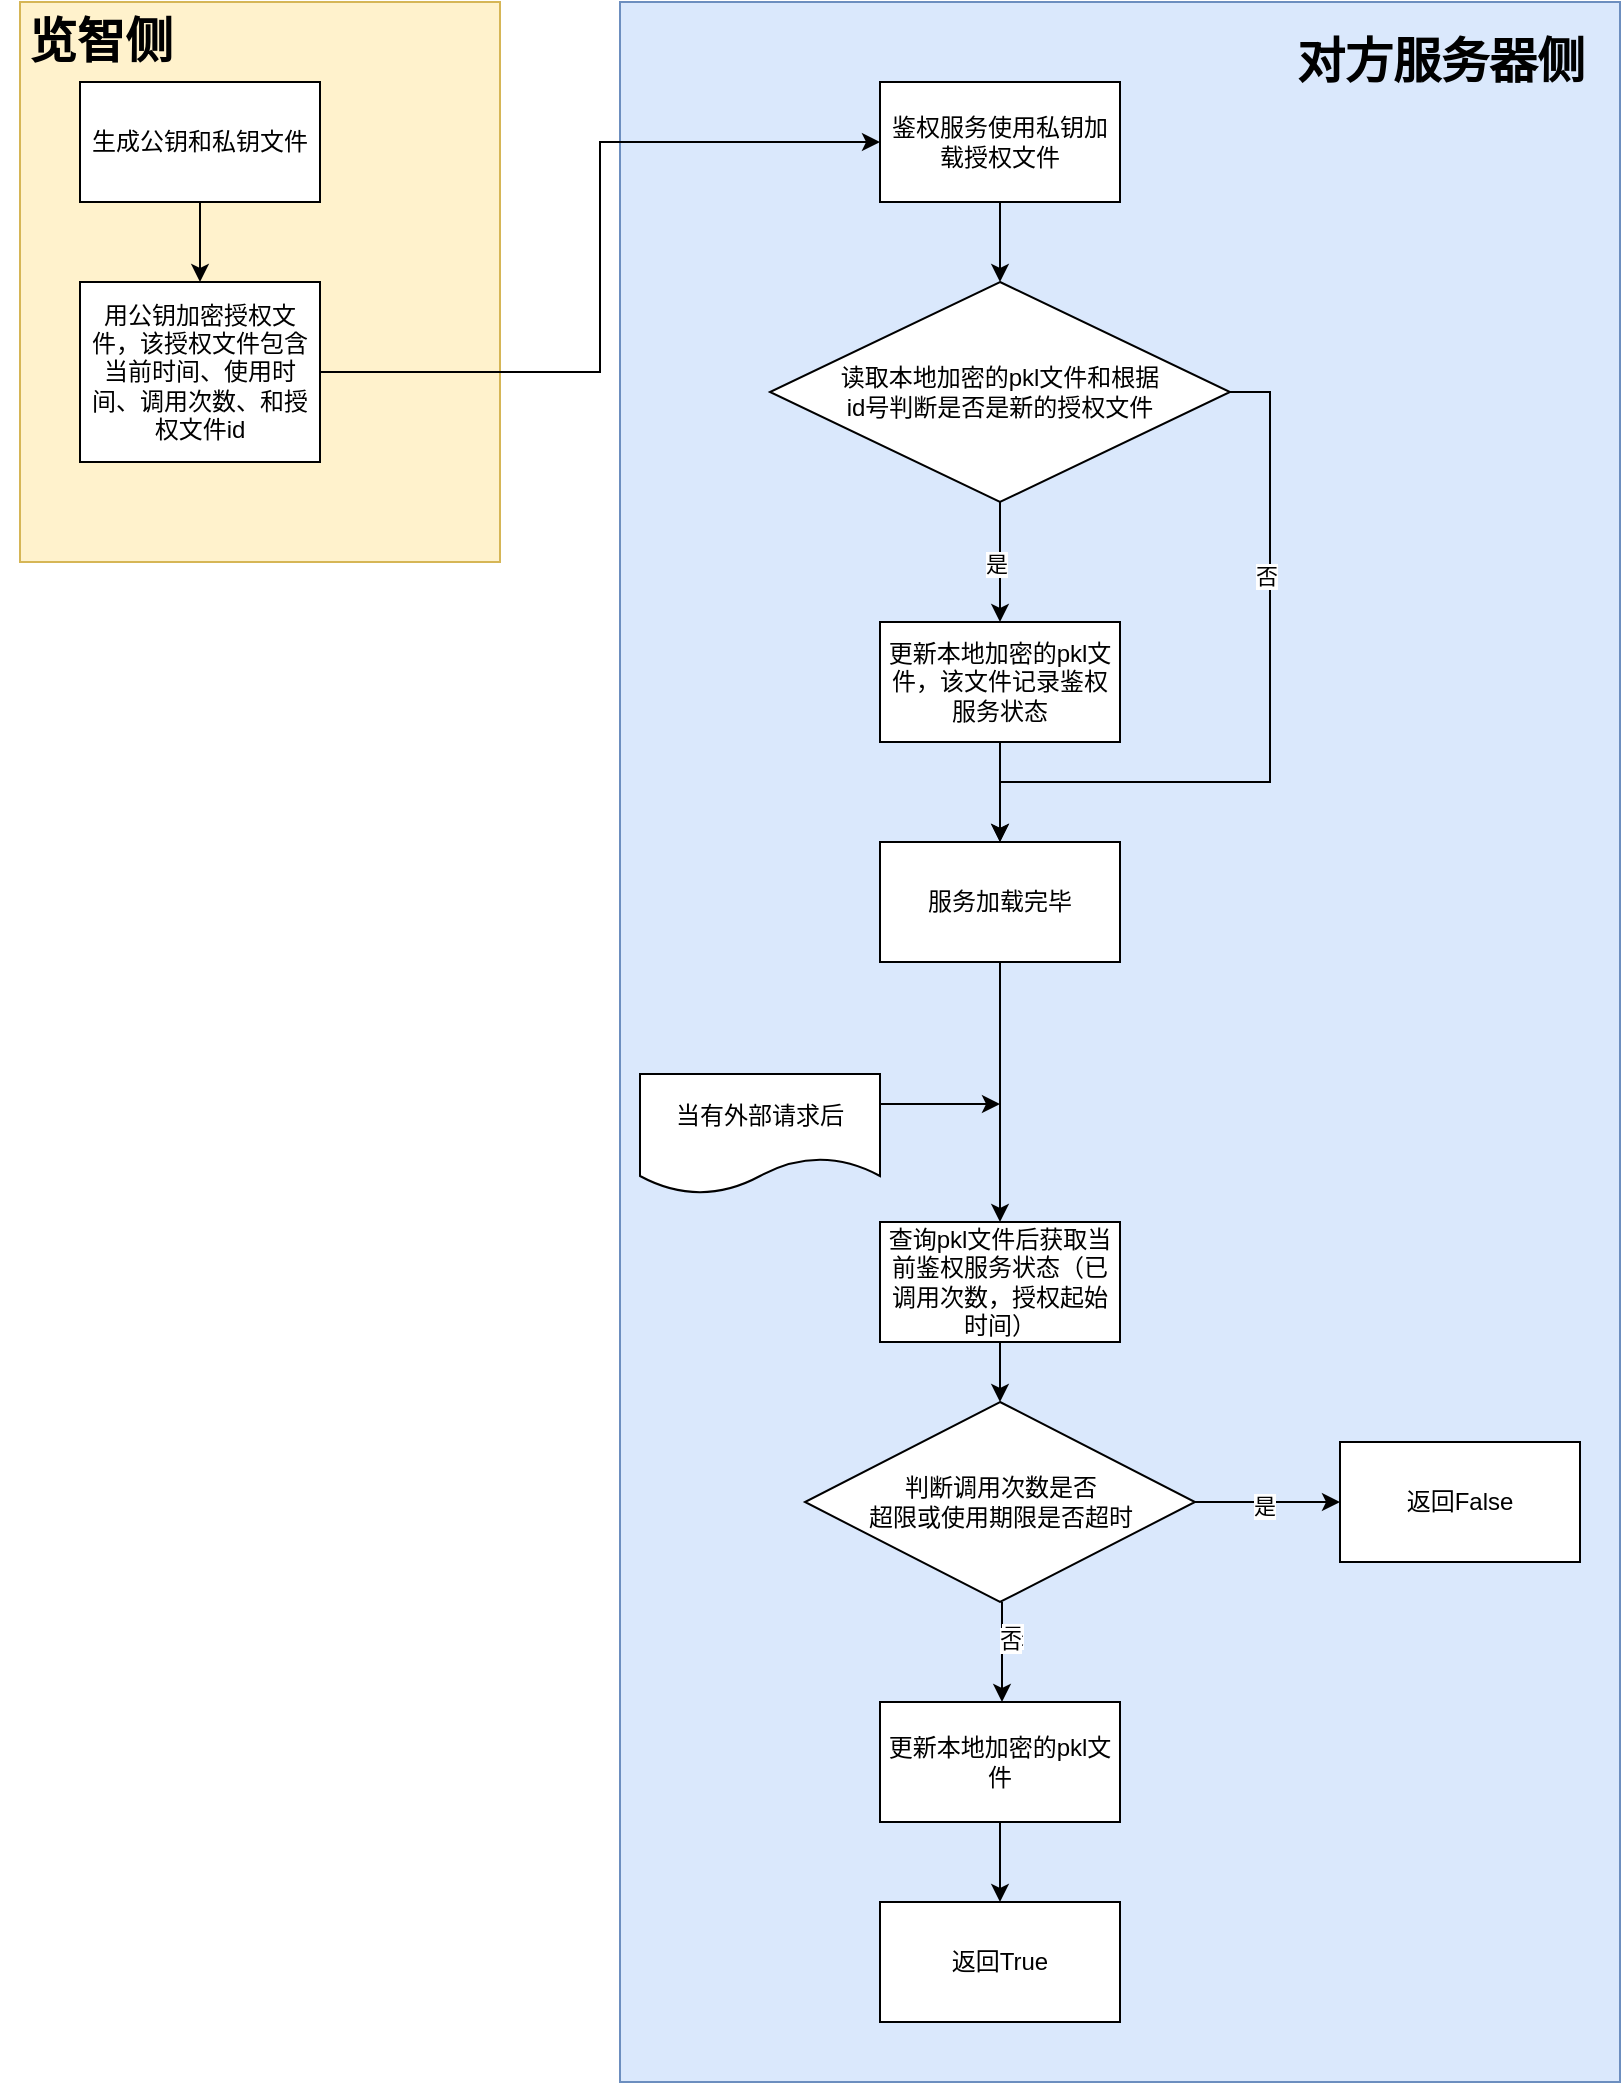 <mxfile version="24.7.14">
  <diagram name="Page-1" id="jjtNCCXJwxjibi0O1gz5">
    <mxGraphModel dx="2000" dy="1163" grid="1" gridSize="10" guides="1" tooltips="1" connect="1" arrows="1" fold="1" page="1" pageScale="1" pageWidth="850" pageHeight="1100" math="0" shadow="0">
      <root>
        <mxCell id="0" />
        <mxCell id="1" parent="0" />
        <mxCell id="pU8MznzVKb6HY-WG7ddG-42" value="" style="rounded=0;whiteSpace=wrap;html=1;fillColor=#dae8fc;strokeColor=#6c8ebf;" vertex="1" parent="1">
          <mxGeometry x="380" y="120" width="500" height="1040" as="geometry" />
        </mxCell>
        <mxCell id="pU8MznzVKb6HY-WG7ddG-40" value="" style="rounded=0;whiteSpace=wrap;html=1;fillColor=#fff2cc;strokeColor=#d6b656;align=left;" vertex="1" parent="1">
          <mxGeometry x="80" y="120" width="240" height="280" as="geometry" />
        </mxCell>
        <mxCell id="pU8MznzVKb6HY-WG7ddG-3" style="edgeStyle=orthogonalEdgeStyle;rounded=0;orthogonalLoop=1;jettySize=auto;html=1;exitX=0.5;exitY=1;exitDx=0;exitDy=0;entryX=0.5;entryY=0;entryDx=0;entryDy=0;" edge="1" parent="1" source="pU8MznzVKb6HY-WG7ddG-1" target="pU8MznzVKb6HY-WG7ddG-2">
          <mxGeometry relative="1" as="geometry" />
        </mxCell>
        <mxCell id="pU8MznzVKb6HY-WG7ddG-1" value="生成公钥和私钥文件" style="rounded=0;whiteSpace=wrap;html=1;" vertex="1" parent="1">
          <mxGeometry x="110" y="160" width="120" height="60" as="geometry" />
        </mxCell>
        <mxCell id="pU8MznzVKb6HY-WG7ddG-9" style="edgeStyle=orthogonalEdgeStyle;rounded=0;orthogonalLoop=1;jettySize=auto;html=1;exitX=1;exitY=0.5;exitDx=0;exitDy=0;entryX=0;entryY=0.5;entryDx=0;entryDy=0;" edge="1" parent="1" source="pU8MznzVKb6HY-WG7ddG-2" target="pU8MznzVKb6HY-WG7ddG-4">
          <mxGeometry relative="1" as="geometry" />
        </mxCell>
        <mxCell id="pU8MznzVKb6HY-WG7ddG-2" value="用公钥加密授权文件，该授权文件包含当前时间、使用时间、调用次数、和授权文件id" style="rounded=0;whiteSpace=wrap;html=1;" vertex="1" parent="1">
          <mxGeometry x="110" y="260" width="120" height="90" as="geometry" />
        </mxCell>
        <mxCell id="pU8MznzVKb6HY-WG7ddG-6" style="edgeStyle=orthogonalEdgeStyle;rounded=0;orthogonalLoop=1;jettySize=auto;html=1;exitX=0.5;exitY=1;exitDx=0;exitDy=0;entryX=0.5;entryY=0;entryDx=0;entryDy=0;" edge="1" parent="1" source="pU8MznzVKb6HY-WG7ddG-4">
          <mxGeometry relative="1" as="geometry">
            <mxPoint x="570" y="260" as="targetPoint" />
          </mxGeometry>
        </mxCell>
        <mxCell id="pU8MznzVKb6HY-WG7ddG-4" value="鉴权服务使用私钥加载授权文件" style="rounded=0;whiteSpace=wrap;html=1;" vertex="1" parent="1">
          <mxGeometry x="510" y="160" width="120" height="60" as="geometry" />
        </mxCell>
        <mxCell id="pU8MznzVKb6HY-WG7ddG-13" style="edgeStyle=orthogonalEdgeStyle;rounded=0;orthogonalLoop=1;jettySize=auto;html=1;exitX=0.5;exitY=1;exitDx=0;exitDy=0;" edge="1" parent="1" source="pU8MznzVKb6HY-WG7ddG-8" target="pU8MznzVKb6HY-WG7ddG-12">
          <mxGeometry relative="1" as="geometry" />
        </mxCell>
        <mxCell id="pU8MznzVKb6HY-WG7ddG-14" value="是" style="edgeLabel;html=1;align=center;verticalAlign=middle;resizable=0;points=[];" vertex="1" connectable="0" parent="pU8MznzVKb6HY-WG7ddG-13">
          <mxGeometry x="0.033" y="-2" relative="1" as="geometry">
            <mxPoint as="offset" />
          </mxGeometry>
        </mxCell>
        <mxCell id="pU8MznzVKb6HY-WG7ddG-18" style="edgeStyle=orthogonalEdgeStyle;rounded=0;orthogonalLoop=1;jettySize=auto;html=1;exitX=1;exitY=0.5;exitDx=0;exitDy=0;entryX=0.5;entryY=0;entryDx=0;entryDy=0;" edge="1" parent="1" source="pU8MznzVKb6HY-WG7ddG-8">
          <mxGeometry relative="1" as="geometry">
            <mxPoint x="570" y="540" as="targetPoint" />
            <Array as="points">
              <mxPoint x="705" y="315" />
              <mxPoint x="705" y="510" />
              <mxPoint x="570" y="510" />
            </Array>
          </mxGeometry>
        </mxCell>
        <mxCell id="pU8MznzVKb6HY-WG7ddG-19" value="否" style="edgeLabel;html=1;align=center;verticalAlign=middle;resizable=0;points=[];" vertex="1" connectable="0" parent="pU8MznzVKb6HY-WG7ddG-18">
          <mxGeometry x="-0.41" y="-2" relative="1" as="geometry">
            <mxPoint as="offset" />
          </mxGeometry>
        </mxCell>
        <mxCell id="pU8MznzVKb6HY-WG7ddG-8" value="读取本地加密的pkl文件和根据&lt;div&gt;i&lt;span style=&quot;background-color: initial;&quot;&gt;d号判断是否是新的授权文件&lt;/span&gt;&lt;/div&gt;" style="rhombus;whiteSpace=wrap;html=1;" vertex="1" parent="1">
          <mxGeometry x="455" y="260" width="230" height="110" as="geometry" />
        </mxCell>
        <mxCell id="pU8MznzVKb6HY-WG7ddG-16" style="edgeStyle=orthogonalEdgeStyle;rounded=0;orthogonalLoop=1;jettySize=auto;html=1;exitX=0.5;exitY=1;exitDx=0;exitDy=0;" edge="1" parent="1" source="pU8MznzVKb6HY-WG7ddG-12">
          <mxGeometry relative="1" as="geometry">
            <mxPoint x="570" y="540" as="targetPoint" />
          </mxGeometry>
        </mxCell>
        <mxCell id="pU8MznzVKb6HY-WG7ddG-12" value="更新本地加密的pkl文件，该文件记录鉴权服务状态" style="rounded=0;whiteSpace=wrap;html=1;" vertex="1" parent="1">
          <mxGeometry x="510" y="430" width="120" height="60" as="geometry" />
        </mxCell>
        <mxCell id="pU8MznzVKb6HY-WG7ddG-29" style="edgeStyle=orthogonalEdgeStyle;rounded=0;orthogonalLoop=1;jettySize=auto;html=1;exitX=0.5;exitY=1;exitDx=0;exitDy=0;entryX=0.5;entryY=0;entryDx=0;entryDy=0;" edge="1" parent="1" source="pU8MznzVKb6HY-WG7ddG-21" target="pU8MznzVKb6HY-WG7ddG-28">
          <mxGeometry relative="1" as="geometry" />
        </mxCell>
        <mxCell id="pU8MznzVKb6HY-WG7ddG-21" value="服务加载完毕" style="rounded=0;whiteSpace=wrap;html=1;" vertex="1" parent="1">
          <mxGeometry x="510" y="540" width="120" height="60" as="geometry" />
        </mxCell>
        <mxCell id="pU8MznzVKb6HY-WG7ddG-25" style="edgeStyle=orthogonalEdgeStyle;rounded=0;orthogonalLoop=1;jettySize=auto;html=1;exitX=1;exitY=0.25;exitDx=0;exitDy=0;" edge="1" parent="1" source="pU8MznzVKb6HY-WG7ddG-23">
          <mxGeometry relative="1" as="geometry">
            <mxPoint x="570" y="671" as="targetPoint" />
          </mxGeometry>
        </mxCell>
        <mxCell id="pU8MznzVKb6HY-WG7ddG-23" value="当有外部请求后" style="shape=document;whiteSpace=wrap;html=1;boundedLbl=1;" vertex="1" parent="1">
          <mxGeometry x="390" y="656" width="120" height="60" as="geometry" />
        </mxCell>
        <mxCell id="pU8MznzVKb6HY-WG7ddG-31" style="edgeStyle=orthogonalEdgeStyle;rounded=0;orthogonalLoop=1;jettySize=auto;html=1;exitX=0.5;exitY=1;exitDx=0;exitDy=0;" edge="1" parent="1">
          <mxGeometry relative="1" as="geometry">
            <mxPoint x="571" y="970" as="targetPoint" />
            <mxPoint x="571" y="920" as="sourcePoint" />
          </mxGeometry>
        </mxCell>
        <mxCell id="pU8MznzVKb6HY-WG7ddG-33" value="是" style="edgeLabel;html=1;align=center;verticalAlign=middle;resizable=0;points=[];" vertex="1" connectable="0" parent="pU8MznzVKb6HY-WG7ddG-31">
          <mxGeometry x="-0.327" y="5" relative="1" as="geometry">
            <mxPoint as="offset" />
          </mxGeometry>
        </mxCell>
        <mxCell id="pU8MznzVKb6HY-WG7ddG-37" value="否" style="edgeLabel;html=1;align=center;verticalAlign=middle;resizable=0;points=[];" vertex="1" connectable="0" parent="pU8MznzVKb6HY-WG7ddG-31">
          <mxGeometry x="-0.24" y="4" relative="1" as="geometry">
            <mxPoint as="offset" />
          </mxGeometry>
        </mxCell>
        <mxCell id="pU8MznzVKb6HY-WG7ddG-32" style="edgeStyle=orthogonalEdgeStyle;rounded=0;orthogonalLoop=1;jettySize=auto;html=1;exitX=1;exitY=0.5;exitDx=0;exitDy=0;" edge="1" parent="1" source="pU8MznzVKb6HY-WG7ddG-27">
          <mxGeometry relative="1" as="geometry">
            <mxPoint x="740" y="870" as="targetPoint" />
          </mxGeometry>
        </mxCell>
        <mxCell id="pU8MznzVKb6HY-WG7ddG-38" value="是" style="edgeLabel;html=1;align=center;verticalAlign=middle;resizable=0;points=[];" vertex="1" connectable="0" parent="pU8MznzVKb6HY-WG7ddG-32">
          <mxGeometry x="-0.055" y="-2" relative="1" as="geometry">
            <mxPoint as="offset" />
          </mxGeometry>
        </mxCell>
        <mxCell id="pU8MznzVKb6HY-WG7ddG-27" value="判断调用次数是否&lt;div&gt;超限或使用期限是否超时&lt;/div&gt;" style="rhombus;whiteSpace=wrap;html=1;" vertex="1" parent="1">
          <mxGeometry x="472.5" y="820" width="195" height="100" as="geometry" />
        </mxCell>
        <mxCell id="pU8MznzVKb6HY-WG7ddG-30" style="edgeStyle=orthogonalEdgeStyle;rounded=0;orthogonalLoop=1;jettySize=auto;html=1;exitX=0.5;exitY=1;exitDx=0;exitDy=0;entryX=0.5;entryY=0;entryDx=0;entryDy=0;" edge="1" parent="1" source="pU8MznzVKb6HY-WG7ddG-28" target="pU8MznzVKb6HY-WG7ddG-27">
          <mxGeometry relative="1" as="geometry" />
        </mxCell>
        <mxCell id="pU8MznzVKb6HY-WG7ddG-28" value="查询pkl文件后获取当前鉴权服务状态（已调用次数，授权起始时间）" style="rounded=0;whiteSpace=wrap;html=1;" vertex="1" parent="1">
          <mxGeometry x="510" y="730" width="120" height="60" as="geometry" />
        </mxCell>
        <mxCell id="pU8MznzVKb6HY-WG7ddG-35" style="edgeStyle=orthogonalEdgeStyle;rounded=0;orthogonalLoop=1;jettySize=auto;html=1;exitX=0.5;exitY=1;exitDx=0;exitDy=0;" edge="1" parent="1" source="pU8MznzVKb6HY-WG7ddG-34">
          <mxGeometry relative="1" as="geometry">
            <mxPoint x="570" y="1070" as="targetPoint" />
          </mxGeometry>
        </mxCell>
        <mxCell id="pU8MznzVKb6HY-WG7ddG-34" value="更新本地加密的pkl文件" style="rounded=0;whiteSpace=wrap;html=1;" vertex="1" parent="1">
          <mxGeometry x="510" y="970" width="120" height="60" as="geometry" />
        </mxCell>
        <mxCell id="pU8MznzVKb6HY-WG7ddG-36" value="返回True" style="rounded=0;whiteSpace=wrap;html=1;" vertex="1" parent="1">
          <mxGeometry x="510" y="1070" width="120" height="60" as="geometry" />
        </mxCell>
        <mxCell id="pU8MznzVKb6HY-WG7ddG-39" value="返回False" style="rounded=0;whiteSpace=wrap;html=1;" vertex="1" parent="1">
          <mxGeometry x="740" y="840" width="120" height="60" as="geometry" />
        </mxCell>
        <mxCell id="pU8MznzVKb6HY-WG7ddG-41" value="览智侧" style="text;strokeColor=none;fillColor=none;html=1;fontSize=24;fontStyle=1;verticalAlign=middle;align=center;" vertex="1" parent="1">
          <mxGeometry x="70" y="120" width="100" height="40" as="geometry" />
        </mxCell>
        <mxCell id="pU8MznzVKb6HY-WG7ddG-43" value="对方服务器侧" style="text;strokeColor=none;fillColor=none;html=1;fontSize=24;fontStyle=1;verticalAlign=middle;align=center;" vertex="1" parent="1">
          <mxGeometry x="740" y="130" width="100" height="40" as="geometry" />
        </mxCell>
      </root>
    </mxGraphModel>
  </diagram>
</mxfile>
